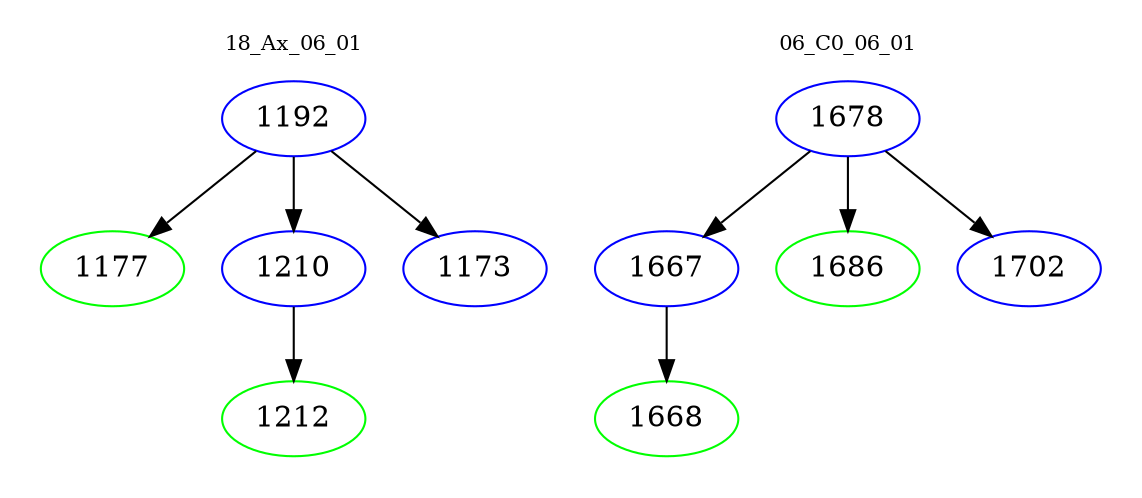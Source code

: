 digraph{
subgraph cluster_0 {
color = white
label = "18_Ax_06_01";
fontsize=10;
T0_1192 [label="1192", color="blue"]
T0_1192 -> T0_1177 [color="black"]
T0_1177 [label="1177", color="green"]
T0_1192 -> T0_1210 [color="black"]
T0_1210 [label="1210", color="blue"]
T0_1210 -> T0_1212 [color="black"]
T0_1212 [label="1212", color="green"]
T0_1192 -> T0_1173 [color="black"]
T0_1173 [label="1173", color="blue"]
}
subgraph cluster_1 {
color = white
label = "06_C0_06_01";
fontsize=10;
T1_1678 [label="1678", color="blue"]
T1_1678 -> T1_1667 [color="black"]
T1_1667 [label="1667", color="blue"]
T1_1667 -> T1_1668 [color="black"]
T1_1668 [label="1668", color="green"]
T1_1678 -> T1_1686 [color="black"]
T1_1686 [label="1686", color="green"]
T1_1678 -> T1_1702 [color="black"]
T1_1702 [label="1702", color="blue"]
}
}
